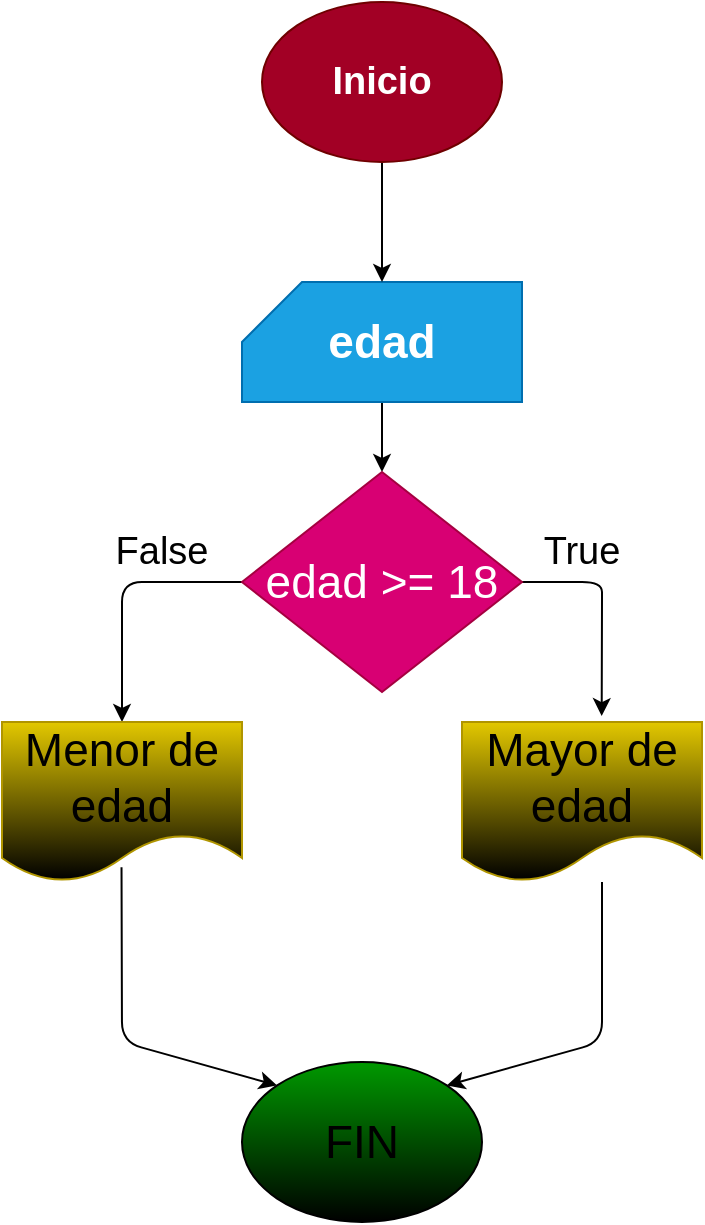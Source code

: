<mxfile>
    <diagram id="MC2L-0N7O4oXvObqCNXB" name="Página-1">
        <mxGraphModel dx="343" dy="603" grid="1" gridSize="10" guides="1" tooltips="1" connect="1" arrows="1" fold="1" page="1" pageScale="1" pageWidth="827" pageHeight="1169" math="0" shadow="0">
            <root>
                <mxCell id="0"/>
                <mxCell id="1" parent="0"/>
                <mxCell id="6" style="edgeStyle=none;html=1;entryX=0.5;entryY=0;entryDx=0;entryDy=0;fontSize=23;" edge="1" parent="1" source="2" target="5">
                    <mxGeometry relative="1" as="geometry"/>
                </mxCell>
                <mxCell id="2" value="&lt;b style=&quot;font-size: 23px&quot;&gt;edad&lt;/b&gt;" style="shape=card;whiteSpace=wrap;html=1;fillColor=#1ba1e2;fontColor=#ffffff;strokeColor=#006EAF;" vertex="1" parent="1">
                    <mxGeometry x="140" y="380" width="140" height="60" as="geometry"/>
                </mxCell>
                <mxCell id="4" style="edgeStyle=none;html=1;entryX=0.5;entryY=0;entryDx=0;entryDy=0;entryPerimeter=0;" edge="1" parent="1" source="3" target="2">
                    <mxGeometry relative="1" as="geometry"/>
                </mxCell>
                <mxCell id="3" value="&lt;b&gt;&lt;font style=&quot;font-size: 19px&quot;&gt;Inicio&lt;/font&gt;&lt;/b&gt;" style="ellipse;whiteSpace=wrap;html=1;fillColor=#a20025;fontColor=#ffffff;strokeColor=#6F0000;" vertex="1" parent="1">
                    <mxGeometry x="150" y="240" width="120" height="80" as="geometry"/>
                </mxCell>
                <mxCell id="9" style="edgeStyle=none;html=1;fontSize=23;entryX=0.582;entryY=-0.037;entryDx=0;entryDy=0;entryPerimeter=0;" edge="1" parent="1" source="5" target="7">
                    <mxGeometry relative="1" as="geometry">
                        <mxPoint x="320" y="520" as="targetPoint"/>
                        <Array as="points">
                            <mxPoint x="320" y="530"/>
                            <mxPoint x="320" y="540"/>
                        </Array>
                    </mxGeometry>
                </mxCell>
                <mxCell id="10" style="edgeStyle=none;html=1;exitX=0;exitY=0.5;exitDx=0;exitDy=0;fontSize=23;entryX=0.5;entryY=0;entryDx=0;entryDy=0;" edge="1" parent="1" source="5" target="8">
                    <mxGeometry relative="1" as="geometry">
                        <mxPoint x="80" y="515" as="targetPoint"/>
                        <Array as="points">
                            <mxPoint x="80" y="530"/>
                        </Array>
                    </mxGeometry>
                </mxCell>
                <mxCell id="5" value="edad &amp;gt;= 18" style="rhombus;whiteSpace=wrap;html=1;fontSize=23;fillColor=#d80073;fontColor=#ffffff;strokeColor=#A50040;" vertex="1" parent="1">
                    <mxGeometry x="140" y="475" width="140" height="110" as="geometry"/>
                </mxCell>
                <mxCell id="13" style="edgeStyle=none;html=1;fontSize=23;entryX=1;entryY=0;entryDx=0;entryDy=0;" edge="1" parent="1" target="11">
                    <mxGeometry relative="1" as="geometry">
                        <mxPoint x="320" y="680" as="sourcePoint"/>
                        <Array as="points">
                            <mxPoint x="320" y="760"/>
                        </Array>
                    </mxGeometry>
                </mxCell>
                <mxCell id="7" value="Mayor de edad" style="shape=document;whiteSpace=wrap;html=1;boundedLbl=1;labelBackgroundColor=none;fontSize=23;fillColor=#e3c800;fontColor=#000000;strokeColor=#B09500;gradientColor=#000000;" vertex="1" parent="1">
                    <mxGeometry x="250" y="600" width="120" height="80" as="geometry"/>
                </mxCell>
                <mxCell id="12" style="edgeStyle=none;html=1;fontSize=23;entryX=0;entryY=0;entryDx=0;entryDy=0;exitX=0.498;exitY=0.908;exitDx=0;exitDy=0;exitPerimeter=0;" edge="1" parent="1" source="8" target="11">
                    <mxGeometry relative="1" as="geometry">
                        <Array as="points">
                            <mxPoint x="80" y="760"/>
                        </Array>
                    </mxGeometry>
                </mxCell>
                <mxCell id="8" value="Menor de edad" style="shape=document;whiteSpace=wrap;html=1;boundedLbl=1;labelBackgroundColor=none;fontSize=23;fillColor=#e3c800;fontColor=#000000;strokeColor=#B09500;gradientColor=#000000;" vertex="1" parent="1">
                    <mxGeometry x="20" y="600" width="120" height="80" as="geometry"/>
                </mxCell>
                <mxCell id="11" value="FIN" style="ellipse;whiteSpace=wrap;html=1;labelBackgroundColor=none;fontSize=23;fillColor=#009900;gradientColor=#000000;" vertex="1" parent="1">
                    <mxGeometry x="140" y="770" width="120" height="80" as="geometry"/>
                </mxCell>
                <mxCell id="14" value="True" style="text;html=1;strokeColor=none;fillColor=none;align=center;verticalAlign=middle;whiteSpace=wrap;rounded=0;labelBackgroundColor=none;fontSize=19;" vertex="1" parent="1">
                    <mxGeometry x="280" y="500" width="60" height="30" as="geometry"/>
                </mxCell>
                <mxCell id="16" value="False" style="text;html=1;strokeColor=none;fillColor=none;align=center;verticalAlign=middle;whiteSpace=wrap;rounded=0;labelBackgroundColor=none;fontSize=19;" vertex="1" parent="1">
                    <mxGeometry x="70" y="500" width="60" height="30" as="geometry"/>
                </mxCell>
            </root>
        </mxGraphModel>
    </diagram>
</mxfile>